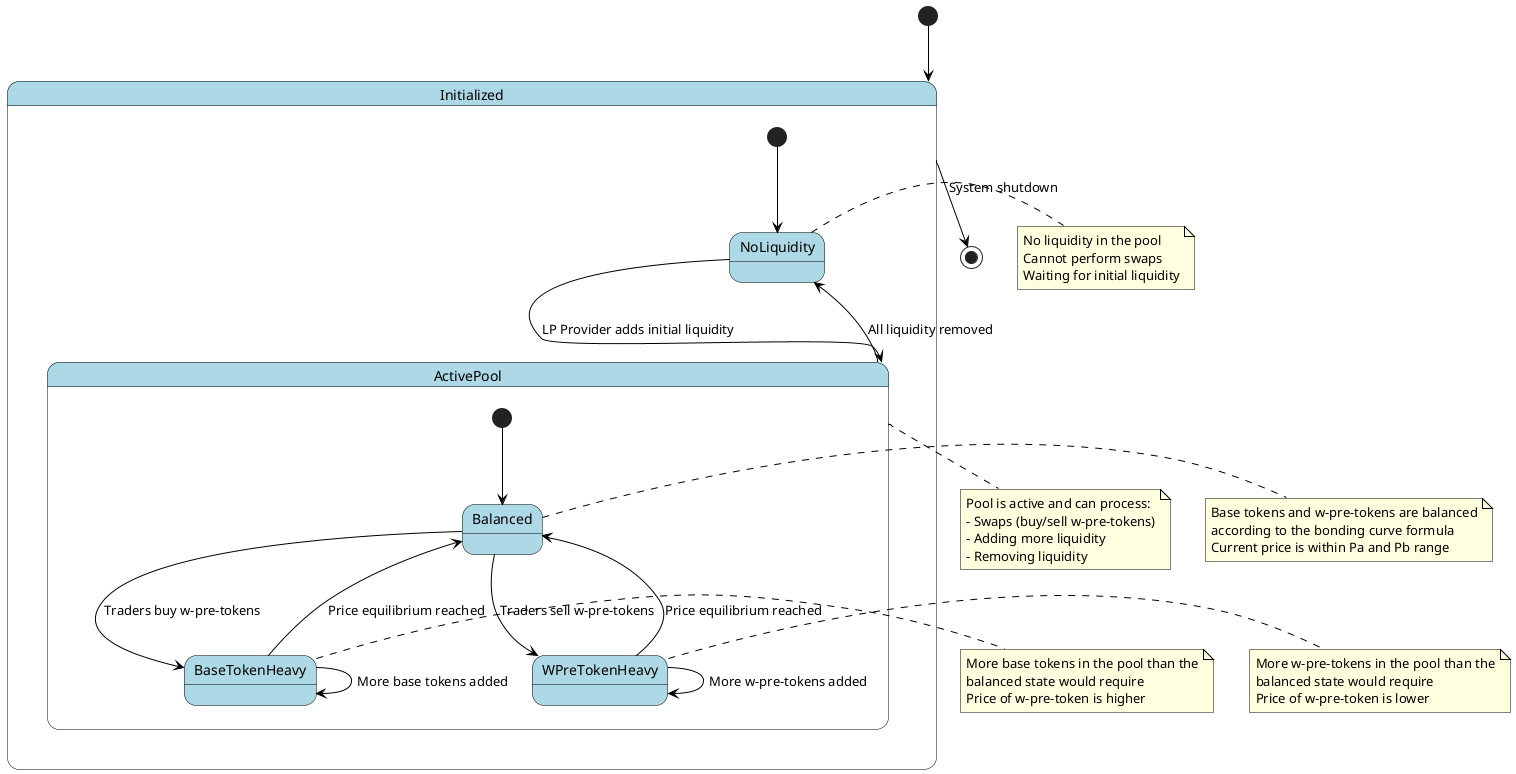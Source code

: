 @startuml W-Pre-market AMM State Diagram

' Style
skinparam state {
    BackgroundColor LightBlue
    BorderColor Black
    ArrowColor Black
}

skinparam note {
    BackgroundColor LightYellow
    BorderColor Black
}

' States
[*] --> Initialized

state Initialized {
    [*] --> NoLiquidity
    
    state NoLiquidity
    state ActivePool
    
    NoLiquidity --> ActivePool : LP Provider adds initial liquidity
    ActivePool --> NoLiquidity : All liquidity removed
}

state ActivePool {
    [*] --> Balanced
    
    state Balanced
    state BaseTokenHeavy
    state WPreTokenHeavy
    
    Balanced --> BaseTokenHeavy : Traders buy w-pre-tokens
    Balanced --> WPreTokenHeavy : Traders sell w-pre-tokens
    
    BaseTokenHeavy --> Balanced : Price equilibrium reached
    WPreTokenHeavy --> Balanced : Price equilibrium reached
    
    BaseTokenHeavy --> BaseTokenHeavy : More base tokens added
    WPreTokenHeavy --> WPreTokenHeavy : More w-pre-tokens added
}

' Transitions
Initialized --> [*] : System shutdown

' Notes
note right of NoLiquidity
  No liquidity in the pool
  Cannot perform swaps
  Waiting for initial liquidity
end note

note right of Balanced
  Base tokens and w-pre-tokens are balanced
  according to the bonding curve formula
  Current price is within Pa and Pb range
end note

note right of BaseTokenHeavy
  More base tokens in the pool than the
  balanced state would require
  Price of w-pre-token is higher
end note

note right of WPreTokenHeavy
  More w-pre-tokens in the pool than the
  balanced state would require
  Price of w-pre-token is lower
end note

note bottom of ActivePool
  Pool is active and can process:
  - Swaps (buy/sell w-pre-tokens)
  - Adding more liquidity
  - Removing liquidity
end note

@enduml 